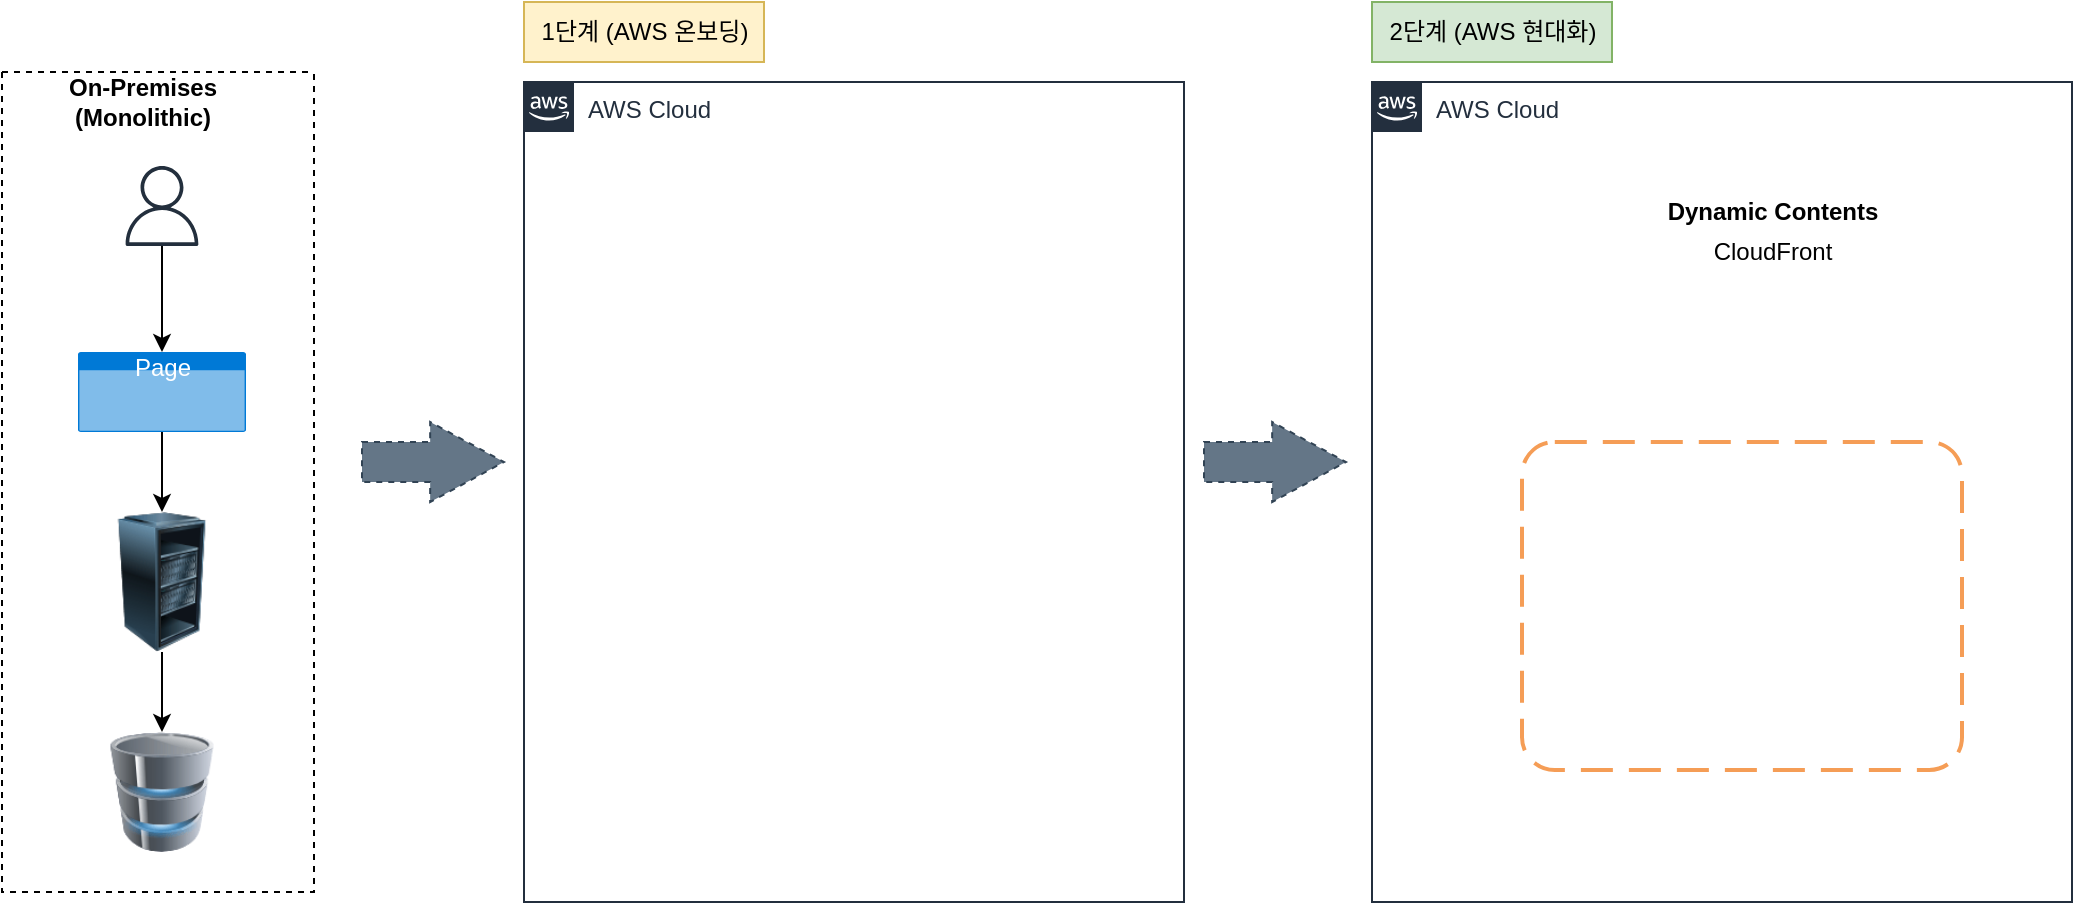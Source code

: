 <mxfile version="20.2.0" type="github">
  <diagram id="elm6IKrP-GeZ5sTSrlRr" name="페이지-1">
    <mxGraphModel dx="1426" dy="771" grid="1" gridSize="10" guides="1" tooltips="1" connect="1" arrows="1" fold="1" page="1" pageScale="1" pageWidth="1169" pageHeight="827" math="0" shadow="0">
      <root>
        <mxCell id="0" />
        <mxCell id="1" parent="0" />
        <mxCell id="l1yp-xL4ellvuI0x8rVa-1" value="" style="swimlane;startSize=0;dashed=1;" vertex="1" parent="1">
          <mxGeometry x="100" y="165" width="156" height="410" as="geometry">
            <mxRectangle x="90" y="170" width="50" height="40" as="alternateBounds" />
          </mxGeometry>
        </mxCell>
        <mxCell id="l1yp-xL4ellvuI0x8rVa-2" value="On-Premises&lt;br&gt;(Monolithic)" style="text;html=1;align=center;verticalAlign=middle;resizable=0;points=[];autosize=1;strokeColor=none;fillColor=none;fontStyle=1" vertex="1" parent="l1yp-xL4ellvuI0x8rVa-1">
          <mxGeometry x="20" y="-5" width="100" height="40" as="geometry" />
        </mxCell>
        <mxCell id="l1yp-xL4ellvuI0x8rVa-30" style="edgeStyle=orthogonalEdgeStyle;rounded=0;orthogonalLoop=1;jettySize=auto;html=1;entryX=0.5;entryY=0;entryDx=0;entryDy=0;" edge="1" parent="l1yp-xL4ellvuI0x8rVa-1" source="l1yp-xL4ellvuI0x8rVa-19" target="l1yp-xL4ellvuI0x8rVa-20">
          <mxGeometry relative="1" as="geometry" />
        </mxCell>
        <mxCell id="l1yp-xL4ellvuI0x8rVa-19" value="" style="image;html=1;image=img/lib/clip_art/computers/Server_Rack_Partial_128x128.png;dashed=1;" vertex="1" parent="l1yp-xL4ellvuI0x8rVa-1">
          <mxGeometry x="40" y="220" width="80" height="70" as="geometry" />
        </mxCell>
        <mxCell id="l1yp-xL4ellvuI0x8rVa-20" value="" style="image;html=1;image=img/lib/clip_art/computers/Database_128x128.png;dashed=1;" vertex="1" parent="l1yp-xL4ellvuI0x8rVa-1">
          <mxGeometry x="50" y="330" width="60" height="60" as="geometry" />
        </mxCell>
        <mxCell id="l1yp-xL4ellvuI0x8rVa-32" style="edgeStyle=orthogonalEdgeStyle;rounded=0;orthogonalLoop=1;jettySize=auto;html=1;" edge="1" parent="l1yp-xL4ellvuI0x8rVa-1" source="l1yp-xL4ellvuI0x8rVa-28" target="l1yp-xL4ellvuI0x8rVa-31">
          <mxGeometry relative="1" as="geometry" />
        </mxCell>
        <mxCell id="l1yp-xL4ellvuI0x8rVa-28" value="" style="sketch=0;outlineConnect=0;fontColor=#232F3E;gradientColor=none;fillColor=#232F3D;strokeColor=none;dashed=0;verticalLabelPosition=bottom;verticalAlign=top;align=center;html=1;fontSize=12;fontStyle=0;aspect=fixed;pointerEvents=1;shape=mxgraph.aws4.user;" vertex="1" parent="l1yp-xL4ellvuI0x8rVa-1">
          <mxGeometry x="60" y="47" width="40" height="40" as="geometry" />
        </mxCell>
        <mxCell id="l1yp-xL4ellvuI0x8rVa-33" style="edgeStyle=orthogonalEdgeStyle;rounded=0;orthogonalLoop=1;jettySize=auto;html=1;entryX=0.5;entryY=0;entryDx=0;entryDy=0;" edge="1" parent="l1yp-xL4ellvuI0x8rVa-1" source="l1yp-xL4ellvuI0x8rVa-31" target="l1yp-xL4ellvuI0x8rVa-19">
          <mxGeometry relative="1" as="geometry" />
        </mxCell>
        <mxCell id="l1yp-xL4ellvuI0x8rVa-31" value="Page" style="html=1;strokeColor=none;fillColor=#0079D6;labelPosition=center;verticalLabelPosition=middle;verticalAlign=top;align=center;fontSize=12;outlineConnect=0;spacingTop=-6;fontColor=#FFFFFF;sketch=0;shape=mxgraph.sitemap.page;dashed=1;" vertex="1" parent="l1yp-xL4ellvuI0x8rVa-1">
          <mxGeometry x="38" y="140" width="84" height="40" as="geometry" />
        </mxCell>
        <mxCell id="l1yp-xL4ellvuI0x8rVa-3" value="AWS Cloud" style="points=[[0,0],[0.25,0],[0.5,0],[0.75,0],[1,0],[1,0.25],[1,0.5],[1,0.75],[1,1],[0.75,1],[0.5,1],[0.25,1],[0,1],[0,0.75],[0,0.5],[0,0.25]];outlineConnect=0;gradientColor=none;html=1;whiteSpace=wrap;fontSize=12;fontStyle=0;shape=mxgraph.aws4.group;grIcon=mxgraph.aws4.group_aws_cloud_alt;strokeColor=#232F3E;fillColor=none;verticalAlign=top;align=left;spacingLeft=30;fontColor=#232F3E;dashed=0;labelBackgroundColor=#ffffff;container=1;pointerEvents=0;collapsible=0;recursiveResize=0;" vertex="1" parent="1">
          <mxGeometry x="785" y="170" width="350" height="410" as="geometry" />
        </mxCell>
        <mxCell id="l1yp-xL4ellvuI0x8rVa-23" value="" style="rounded=1;arcSize=10;dashed=1;strokeColor=#F59D56;fillColor=none;gradientColor=none;dashPattern=8 4;strokeWidth=2;" vertex="1" parent="l1yp-xL4ellvuI0x8rVa-3">
          <mxGeometry x="75" y="180" width="220" height="164" as="geometry" />
        </mxCell>
        <mxCell id="l1yp-xL4ellvuI0x8rVa-22" value="CloudFront" style="text;html=1;align=center;verticalAlign=middle;resizable=0;points=[];autosize=1;strokeColor=none;fillColor=none;" vertex="1" parent="l1yp-xL4ellvuI0x8rVa-3">
          <mxGeometry x="160" y="70" width="80" height="30" as="geometry" />
        </mxCell>
        <mxCell id="l1yp-xL4ellvuI0x8rVa-24" value="Dynamic Contents" style="text;html=1;align=center;verticalAlign=middle;resizable=0;points=[];autosize=1;strokeColor=none;fillColor=none;fontStyle=1" vertex="1" parent="l1yp-xL4ellvuI0x8rVa-3">
          <mxGeometry x="135" y="50" width="130" height="30" as="geometry" />
        </mxCell>
        <mxCell id="l1yp-xL4ellvuI0x8rVa-21" value="AWS Cloud" style="points=[[0,0],[0.25,0],[0.5,0],[0.75,0],[1,0],[1,0.25],[1,0.5],[1,0.75],[1,1],[0.75,1],[0.5,1],[0.25,1],[0,1],[0,0.75],[0,0.5],[0,0.25]];outlineConnect=0;gradientColor=none;html=1;whiteSpace=wrap;fontSize=12;fontStyle=0;shape=mxgraph.aws4.group;grIcon=mxgraph.aws4.group_aws_cloud_alt;strokeColor=#232F3E;fillColor=none;verticalAlign=top;align=left;spacingLeft=30;fontColor=#232F3E;dashed=0;labelBackgroundColor=#ffffff;container=1;pointerEvents=0;collapsible=0;recursiveResize=0;" vertex="1" parent="1">
          <mxGeometry x="361" y="170" width="330" height="410" as="geometry" />
        </mxCell>
        <mxCell id="l1yp-xL4ellvuI0x8rVa-25" value="1단계 (AWS 온보딩)" style="text;html=1;align=center;verticalAlign=middle;resizable=0;points=[];autosize=1;strokeColor=#d6b656;fillColor=#fff2cc;" vertex="1" parent="1">
          <mxGeometry x="361" y="130" width="120" height="30" as="geometry" />
        </mxCell>
        <mxCell id="l1yp-xL4ellvuI0x8rVa-26" value="2단계 (AWS 현대화)" style="text;html=1;align=center;verticalAlign=middle;resizable=0;points=[];autosize=1;strokeColor=#82b366;fillColor=#d5e8d4;" vertex="1" parent="1">
          <mxGeometry x="785" y="130" width="120" height="30" as="geometry" />
        </mxCell>
        <mxCell id="l1yp-xL4ellvuI0x8rVa-35" value="" style="shape=singleArrow;direction=west;whiteSpace=wrap;html=1;dashed=1;rotation=-180;arrowWidth=0.5;arrowSize=0.52;fillColor=#647687;strokeColor=#314354;fontColor=#ffffff;" vertex="1" parent="1">
          <mxGeometry x="280" y="340" width="71" height="40" as="geometry" />
        </mxCell>
        <mxCell id="l1yp-xL4ellvuI0x8rVa-36" value="" style="shape=singleArrow;direction=west;whiteSpace=wrap;html=1;dashed=1;rotation=-180;arrowWidth=0.5;arrowSize=0.52;fillColor=#647687;strokeColor=#314354;fontColor=#ffffff;" vertex="1" parent="1">
          <mxGeometry x="701" y="340" width="71" height="40" as="geometry" />
        </mxCell>
      </root>
    </mxGraphModel>
  </diagram>
</mxfile>
